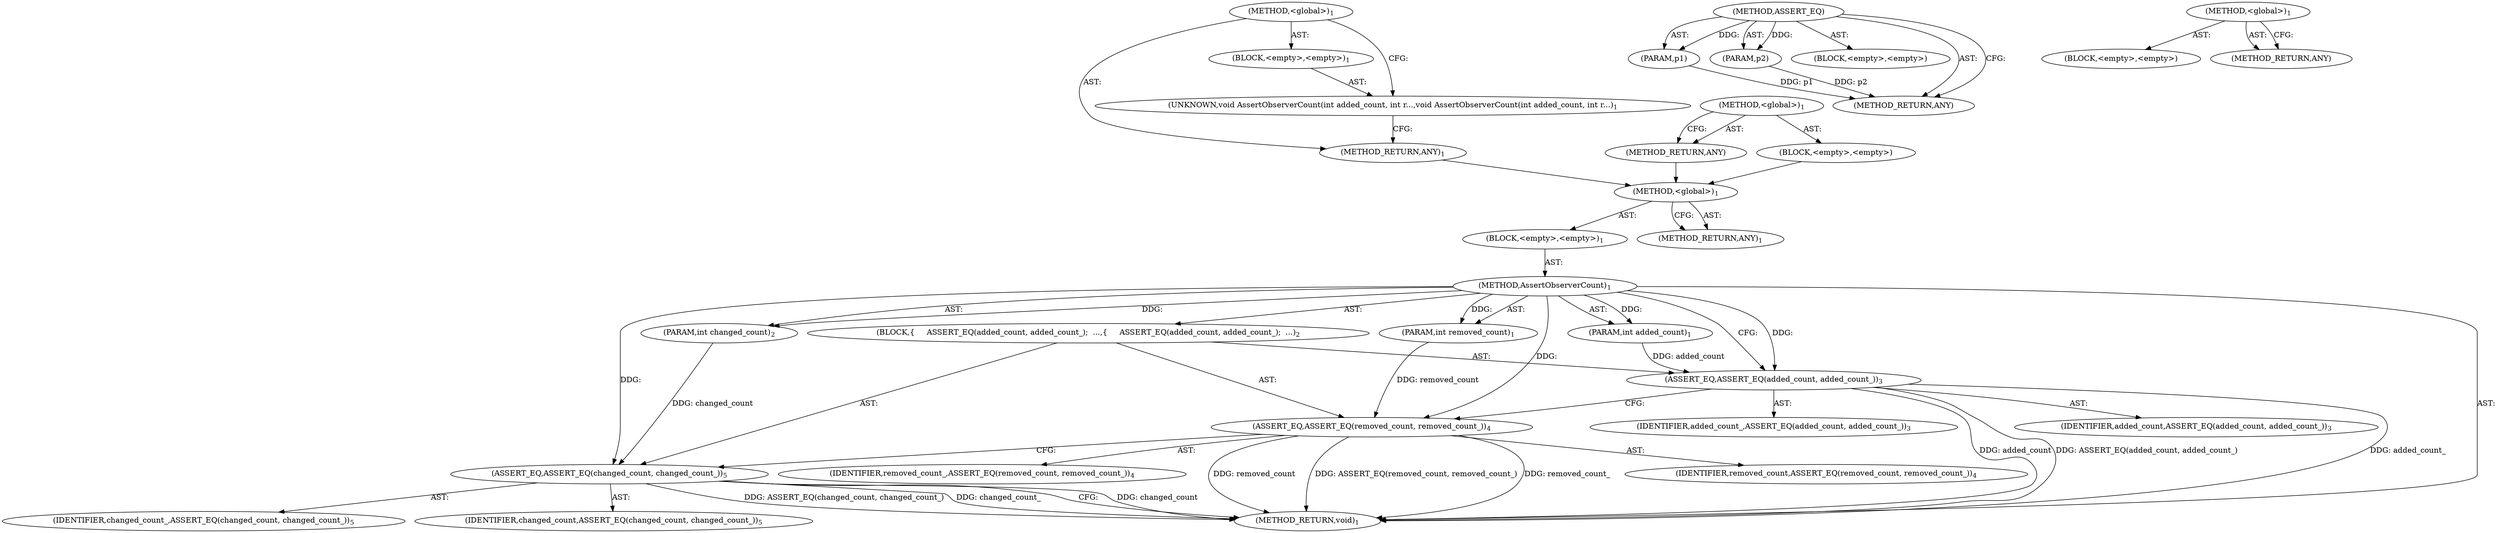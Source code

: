digraph "&lt;global&gt;" {
vulnerable_6 [label=<(METHOD,&lt;global&gt;)<SUB>1</SUB>>];
vulnerable_7 [label=<(BLOCK,&lt;empty&gt;,&lt;empty&gt;)<SUB>1</SUB>>];
vulnerable_8 [label=<(METHOD,AssertObserverCount)<SUB>1</SUB>>];
vulnerable_9 [label=<(PARAM,int added_count)<SUB>1</SUB>>];
vulnerable_10 [label=<(PARAM,int removed_count)<SUB>1</SUB>>];
vulnerable_11 [label=<(PARAM,int changed_count)<SUB>2</SUB>>];
vulnerable_12 [label=<(BLOCK,{
     ASSERT_EQ(added_count, added_count_);
  ...,{
     ASSERT_EQ(added_count, added_count_);
  ...)<SUB>2</SUB>>];
vulnerable_13 [label=<(ASSERT_EQ,ASSERT_EQ(added_count, added_count_))<SUB>3</SUB>>];
vulnerable_14 [label=<(IDENTIFIER,added_count,ASSERT_EQ(added_count, added_count_))<SUB>3</SUB>>];
vulnerable_15 [label=<(IDENTIFIER,added_count_,ASSERT_EQ(added_count, added_count_))<SUB>3</SUB>>];
vulnerable_16 [label=<(ASSERT_EQ,ASSERT_EQ(removed_count, removed_count_))<SUB>4</SUB>>];
vulnerable_17 [label=<(IDENTIFIER,removed_count,ASSERT_EQ(removed_count, removed_count_))<SUB>4</SUB>>];
vulnerable_18 [label=<(IDENTIFIER,removed_count_,ASSERT_EQ(removed_count, removed_count_))<SUB>4</SUB>>];
vulnerable_19 [label=<(ASSERT_EQ,ASSERT_EQ(changed_count, changed_count_))<SUB>5</SUB>>];
vulnerable_20 [label=<(IDENTIFIER,changed_count,ASSERT_EQ(changed_count, changed_count_))<SUB>5</SUB>>];
vulnerable_21 [label=<(IDENTIFIER,changed_count_,ASSERT_EQ(changed_count, changed_count_))<SUB>5</SUB>>];
vulnerable_22 [label=<(METHOD_RETURN,void)<SUB>1</SUB>>];
vulnerable_24 [label=<(METHOD_RETURN,ANY)<SUB>1</SUB>>];
vulnerable_39 [label=<(METHOD,ASSERT_EQ)>];
vulnerable_40 [label=<(PARAM,p1)>];
vulnerable_41 [label=<(PARAM,p2)>];
vulnerable_42 [label=<(BLOCK,&lt;empty&gt;,&lt;empty&gt;)>];
vulnerable_43 [label=<(METHOD_RETURN,ANY)>];
vulnerable_33 [label=<(METHOD,&lt;global&gt;)<SUB>1</SUB>>];
vulnerable_34 [label=<(BLOCK,&lt;empty&gt;,&lt;empty&gt;)>];
vulnerable_35 [label=<(METHOD_RETURN,ANY)>];
fixed_6 [label=<(METHOD,&lt;global&gt;)<SUB>1</SUB>>];
fixed_7 [label=<(BLOCK,&lt;empty&gt;,&lt;empty&gt;)<SUB>1</SUB>>];
fixed_8 [label=<(UNKNOWN,void AssertObserverCount(int added_count, int r...,void AssertObserverCount(int added_count, int r...)<SUB>1</SUB>>];
fixed_9 [label=<(METHOD_RETURN,ANY)<SUB>1</SUB>>];
fixed_14 [label=<(METHOD,&lt;global&gt;)<SUB>1</SUB>>];
fixed_15 [label=<(BLOCK,&lt;empty&gt;,&lt;empty&gt;)>];
fixed_16 [label=<(METHOD_RETURN,ANY)>];
vulnerable_6 -> vulnerable_7  [key=0, label="AST: "];
vulnerable_6 -> vulnerable_24  [key=0, label="AST: "];
vulnerable_6 -> vulnerable_24  [key=1, label="CFG: "];
vulnerable_7 -> vulnerable_8  [key=0, label="AST: "];
vulnerable_8 -> vulnerable_9  [key=0, label="AST: "];
vulnerable_8 -> vulnerable_9  [key=1, label="DDG: "];
vulnerable_8 -> vulnerable_10  [key=0, label="AST: "];
vulnerable_8 -> vulnerable_10  [key=1, label="DDG: "];
vulnerable_8 -> vulnerable_11  [key=0, label="AST: "];
vulnerable_8 -> vulnerable_11  [key=1, label="DDG: "];
vulnerable_8 -> vulnerable_12  [key=0, label="AST: "];
vulnerable_8 -> vulnerable_22  [key=0, label="AST: "];
vulnerable_8 -> vulnerable_13  [key=0, label="CFG: "];
vulnerable_8 -> vulnerable_13  [key=1, label="DDG: "];
vulnerable_8 -> vulnerable_16  [key=0, label="DDG: "];
vulnerable_8 -> vulnerable_19  [key=0, label="DDG: "];
vulnerable_9 -> vulnerable_13  [key=0, label="DDG: added_count"];
vulnerable_10 -> vulnerable_16  [key=0, label="DDG: removed_count"];
vulnerable_11 -> vulnerable_19  [key=0, label="DDG: changed_count"];
vulnerable_12 -> vulnerable_13  [key=0, label="AST: "];
vulnerable_12 -> vulnerable_16  [key=0, label="AST: "];
vulnerable_12 -> vulnerable_19  [key=0, label="AST: "];
vulnerable_13 -> vulnerable_14  [key=0, label="AST: "];
vulnerable_13 -> vulnerable_15  [key=0, label="AST: "];
vulnerable_13 -> vulnerable_16  [key=0, label="CFG: "];
vulnerable_13 -> vulnerable_22  [key=0, label="DDG: added_count"];
vulnerable_13 -> vulnerable_22  [key=1, label="DDG: ASSERT_EQ(added_count, added_count_)"];
vulnerable_13 -> vulnerable_22  [key=2, label="DDG: added_count_"];
vulnerable_16 -> vulnerable_17  [key=0, label="AST: "];
vulnerable_16 -> vulnerable_18  [key=0, label="AST: "];
vulnerable_16 -> vulnerable_19  [key=0, label="CFG: "];
vulnerable_16 -> vulnerable_22  [key=0, label="DDG: removed_count"];
vulnerable_16 -> vulnerable_22  [key=1, label="DDG: ASSERT_EQ(removed_count, removed_count_)"];
vulnerable_16 -> vulnerable_22  [key=2, label="DDG: removed_count_"];
vulnerable_19 -> vulnerable_20  [key=0, label="AST: "];
vulnerable_19 -> vulnerable_21  [key=0, label="AST: "];
vulnerable_19 -> vulnerable_22  [key=0, label="CFG: "];
vulnerable_19 -> vulnerable_22  [key=1, label="DDG: changed_count"];
vulnerable_19 -> vulnerable_22  [key=2, label="DDG: ASSERT_EQ(changed_count, changed_count_)"];
vulnerable_19 -> vulnerable_22  [key=3, label="DDG: changed_count_"];
vulnerable_39 -> vulnerable_40  [key=0, label="AST: "];
vulnerable_39 -> vulnerable_40  [key=1, label="DDG: "];
vulnerable_39 -> vulnerable_42  [key=0, label="AST: "];
vulnerable_39 -> vulnerable_41  [key=0, label="AST: "];
vulnerable_39 -> vulnerable_41  [key=1, label="DDG: "];
vulnerable_39 -> vulnerable_43  [key=0, label="AST: "];
vulnerable_39 -> vulnerable_43  [key=1, label="CFG: "];
vulnerable_40 -> vulnerable_43  [key=0, label="DDG: p1"];
vulnerable_41 -> vulnerable_43  [key=0, label="DDG: p2"];
vulnerable_33 -> vulnerable_34  [key=0, label="AST: "];
vulnerable_33 -> vulnerable_35  [key=0, label="AST: "];
vulnerable_33 -> vulnerable_35  [key=1, label="CFG: "];
fixed_6 -> fixed_7  [key=0, label="AST: "];
fixed_6 -> fixed_9  [key=0, label="AST: "];
fixed_6 -> fixed_8  [key=0, label="CFG: "];
fixed_7 -> fixed_8  [key=0, label="AST: "];
fixed_8 -> fixed_9  [key=0, label="CFG: "];
fixed_9 -> vulnerable_6  [key=0];
fixed_14 -> fixed_15  [key=0, label="AST: "];
fixed_14 -> fixed_16  [key=0, label="AST: "];
fixed_14 -> fixed_16  [key=1, label="CFG: "];
fixed_15 -> vulnerable_6  [key=0];
fixed_16 -> vulnerable_6  [key=0];
}
